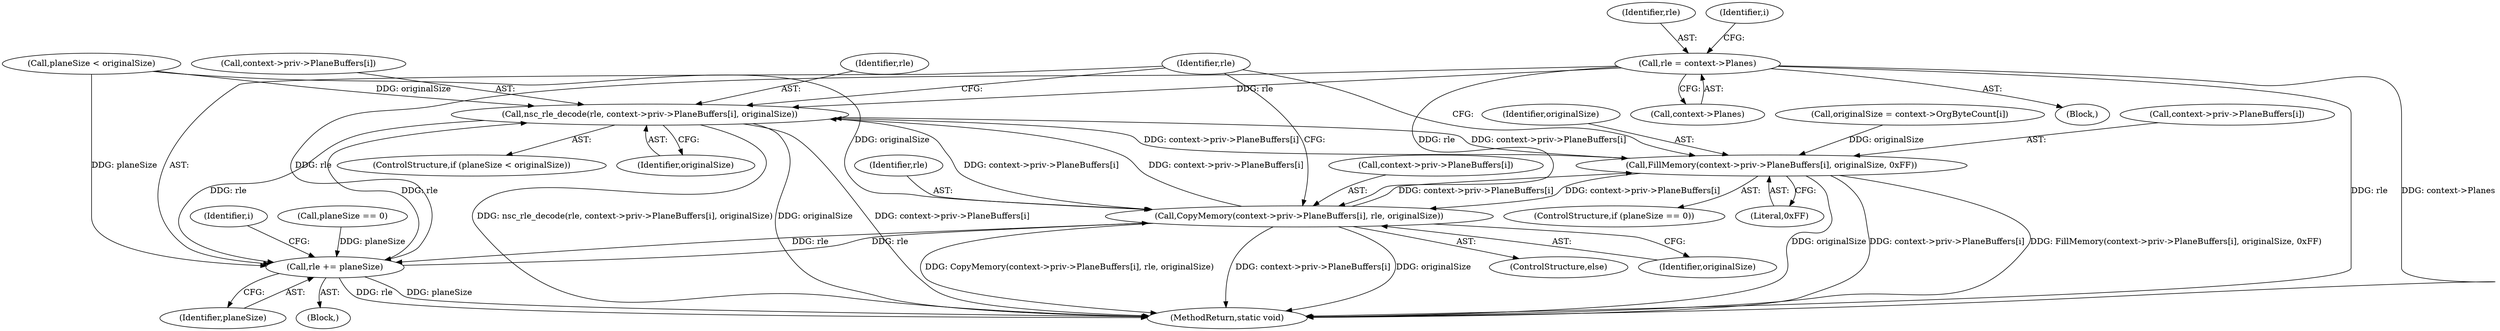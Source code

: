 digraph "1_FreeRDP_d1112c279bd1a327e8e4d0b5f371458bf2579659_2@pointer" {
"1000107" [label="(Call,rle = context->Planes)"];
"1000155" [label="(Call,nsc_rle_decode(rle, context->priv->PlaneBuffers[i], originalSize))"];
"1000140" [label="(Call,FillMemory(context->priv->PlaneBuffers[i], originalSize, 0xFF))"];
"1000166" [label="(Call,CopyMemory(context->priv->PlaneBuffers[i], rle, originalSize))"];
"1000176" [label="(Call,rle += planeSize)"];
"1000108" [label="(Identifier,rle)"];
"1000109" [label="(Call,context->Planes)"];
"1000102" [label="(Block,)"];
"1000179" [label="(MethodReturn,static void)"];
"1000151" [label="(ControlStructure,if (planeSize < originalSize))"];
"1000157" [label="(Call,context->priv->PlaneBuffers[i])"];
"1000114" [label="(Identifier,i)"];
"1000136" [label="(ControlStructure,if (planeSize == 0))"];
"1000167" [label="(Call,context->priv->PlaneBuffers[i])"];
"1000120" [label="(Identifier,i)"];
"1000166" [label="(Call,CopyMemory(context->priv->PlaneBuffers[i], rle, originalSize))"];
"1000174" [label="(Identifier,rle)"];
"1000178" [label="(Identifier,planeSize)"];
"1000141" [label="(Call,context->priv->PlaneBuffers[i])"];
"1000137" [label="(Call,planeSize == 0)"];
"1000176" [label="(Call,rle += planeSize)"];
"1000156" [label="(Identifier,rle)"];
"1000152" [label="(Call,planeSize < originalSize)"];
"1000165" [label="(ControlStructure,else)"];
"1000149" [label="(Literal,0xFF)"];
"1000175" [label="(Identifier,originalSize)"];
"1000107" [label="(Call,rle = context->Planes)"];
"1000177" [label="(Identifier,rle)"];
"1000155" [label="(Call,nsc_rle_decode(rle, context->priv->PlaneBuffers[i], originalSize))"];
"1000148" [label="(Identifier,originalSize)"];
"1000122" [label="(Call,originalSize = context->OrgByteCount[i])"];
"1000164" [label="(Identifier,originalSize)"];
"1000121" [label="(Block,)"];
"1000140" [label="(Call,FillMemory(context->priv->PlaneBuffers[i], originalSize, 0xFF))"];
"1000107" -> "1000102"  [label="AST: "];
"1000107" -> "1000109"  [label="CFG: "];
"1000108" -> "1000107"  [label="AST: "];
"1000109" -> "1000107"  [label="AST: "];
"1000114" -> "1000107"  [label="CFG: "];
"1000107" -> "1000179"  [label="DDG: rle"];
"1000107" -> "1000179"  [label="DDG: context->Planes"];
"1000107" -> "1000155"  [label="DDG: rle"];
"1000107" -> "1000166"  [label="DDG: rle"];
"1000107" -> "1000176"  [label="DDG: rle"];
"1000155" -> "1000151"  [label="AST: "];
"1000155" -> "1000164"  [label="CFG: "];
"1000156" -> "1000155"  [label="AST: "];
"1000157" -> "1000155"  [label="AST: "];
"1000164" -> "1000155"  [label="AST: "];
"1000177" -> "1000155"  [label="CFG: "];
"1000155" -> "1000179"  [label="DDG: originalSize"];
"1000155" -> "1000179"  [label="DDG: context->priv->PlaneBuffers[i]"];
"1000155" -> "1000179"  [label="DDG: nsc_rle_decode(rle, context->priv->PlaneBuffers[i], originalSize)"];
"1000155" -> "1000140"  [label="DDG: context->priv->PlaneBuffers[i]"];
"1000176" -> "1000155"  [label="DDG: rle"];
"1000140" -> "1000155"  [label="DDG: context->priv->PlaneBuffers[i]"];
"1000166" -> "1000155"  [label="DDG: context->priv->PlaneBuffers[i]"];
"1000152" -> "1000155"  [label="DDG: originalSize"];
"1000155" -> "1000166"  [label="DDG: context->priv->PlaneBuffers[i]"];
"1000155" -> "1000176"  [label="DDG: rle"];
"1000140" -> "1000136"  [label="AST: "];
"1000140" -> "1000149"  [label="CFG: "];
"1000141" -> "1000140"  [label="AST: "];
"1000148" -> "1000140"  [label="AST: "];
"1000149" -> "1000140"  [label="AST: "];
"1000177" -> "1000140"  [label="CFG: "];
"1000140" -> "1000179"  [label="DDG: context->priv->PlaneBuffers[i]"];
"1000140" -> "1000179"  [label="DDG: FillMemory(context->priv->PlaneBuffers[i], originalSize, 0xFF)"];
"1000140" -> "1000179"  [label="DDG: originalSize"];
"1000166" -> "1000140"  [label="DDG: context->priv->PlaneBuffers[i]"];
"1000122" -> "1000140"  [label="DDG: originalSize"];
"1000140" -> "1000166"  [label="DDG: context->priv->PlaneBuffers[i]"];
"1000166" -> "1000165"  [label="AST: "];
"1000166" -> "1000175"  [label="CFG: "];
"1000167" -> "1000166"  [label="AST: "];
"1000174" -> "1000166"  [label="AST: "];
"1000175" -> "1000166"  [label="AST: "];
"1000177" -> "1000166"  [label="CFG: "];
"1000166" -> "1000179"  [label="DDG: CopyMemory(context->priv->PlaneBuffers[i], rle, originalSize)"];
"1000166" -> "1000179"  [label="DDG: context->priv->PlaneBuffers[i]"];
"1000166" -> "1000179"  [label="DDG: originalSize"];
"1000176" -> "1000166"  [label="DDG: rle"];
"1000152" -> "1000166"  [label="DDG: originalSize"];
"1000166" -> "1000176"  [label="DDG: rle"];
"1000176" -> "1000121"  [label="AST: "];
"1000176" -> "1000178"  [label="CFG: "];
"1000177" -> "1000176"  [label="AST: "];
"1000178" -> "1000176"  [label="AST: "];
"1000120" -> "1000176"  [label="CFG: "];
"1000176" -> "1000179"  [label="DDG: rle"];
"1000176" -> "1000179"  [label="DDG: planeSize"];
"1000152" -> "1000176"  [label="DDG: planeSize"];
"1000137" -> "1000176"  [label="DDG: planeSize"];
}
